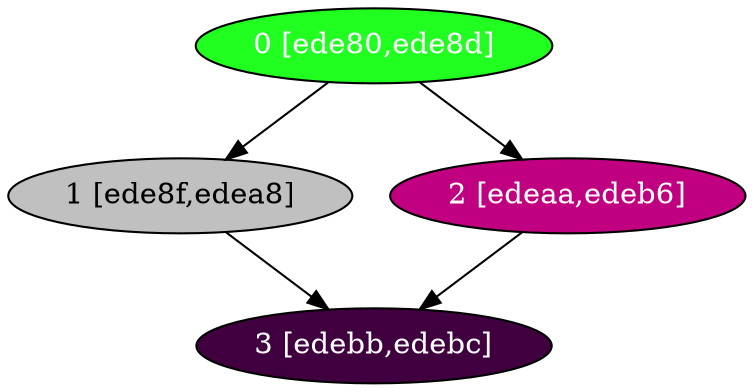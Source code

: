 diGraph libnss3{
	libnss3_0  [style=filled fillcolor="#20FF20" fontcolor="#ffffff" shape=oval label="0 [ede80,ede8d]"]
	libnss3_1  [style=filled fillcolor="#C0C0C0" fontcolor="#000000" shape=oval label="1 [ede8f,edea8]"]
	libnss3_2  [style=filled fillcolor="#C00080" fontcolor="#ffffff" shape=oval label="2 [edeaa,edeb6]"]
	libnss3_3  [style=filled fillcolor="#400040" fontcolor="#ffffff" shape=oval label="3 [edebb,edebc]"]

	libnss3_0 -> libnss3_1
	libnss3_0 -> libnss3_2
	libnss3_1 -> libnss3_3
	libnss3_2 -> libnss3_3
}